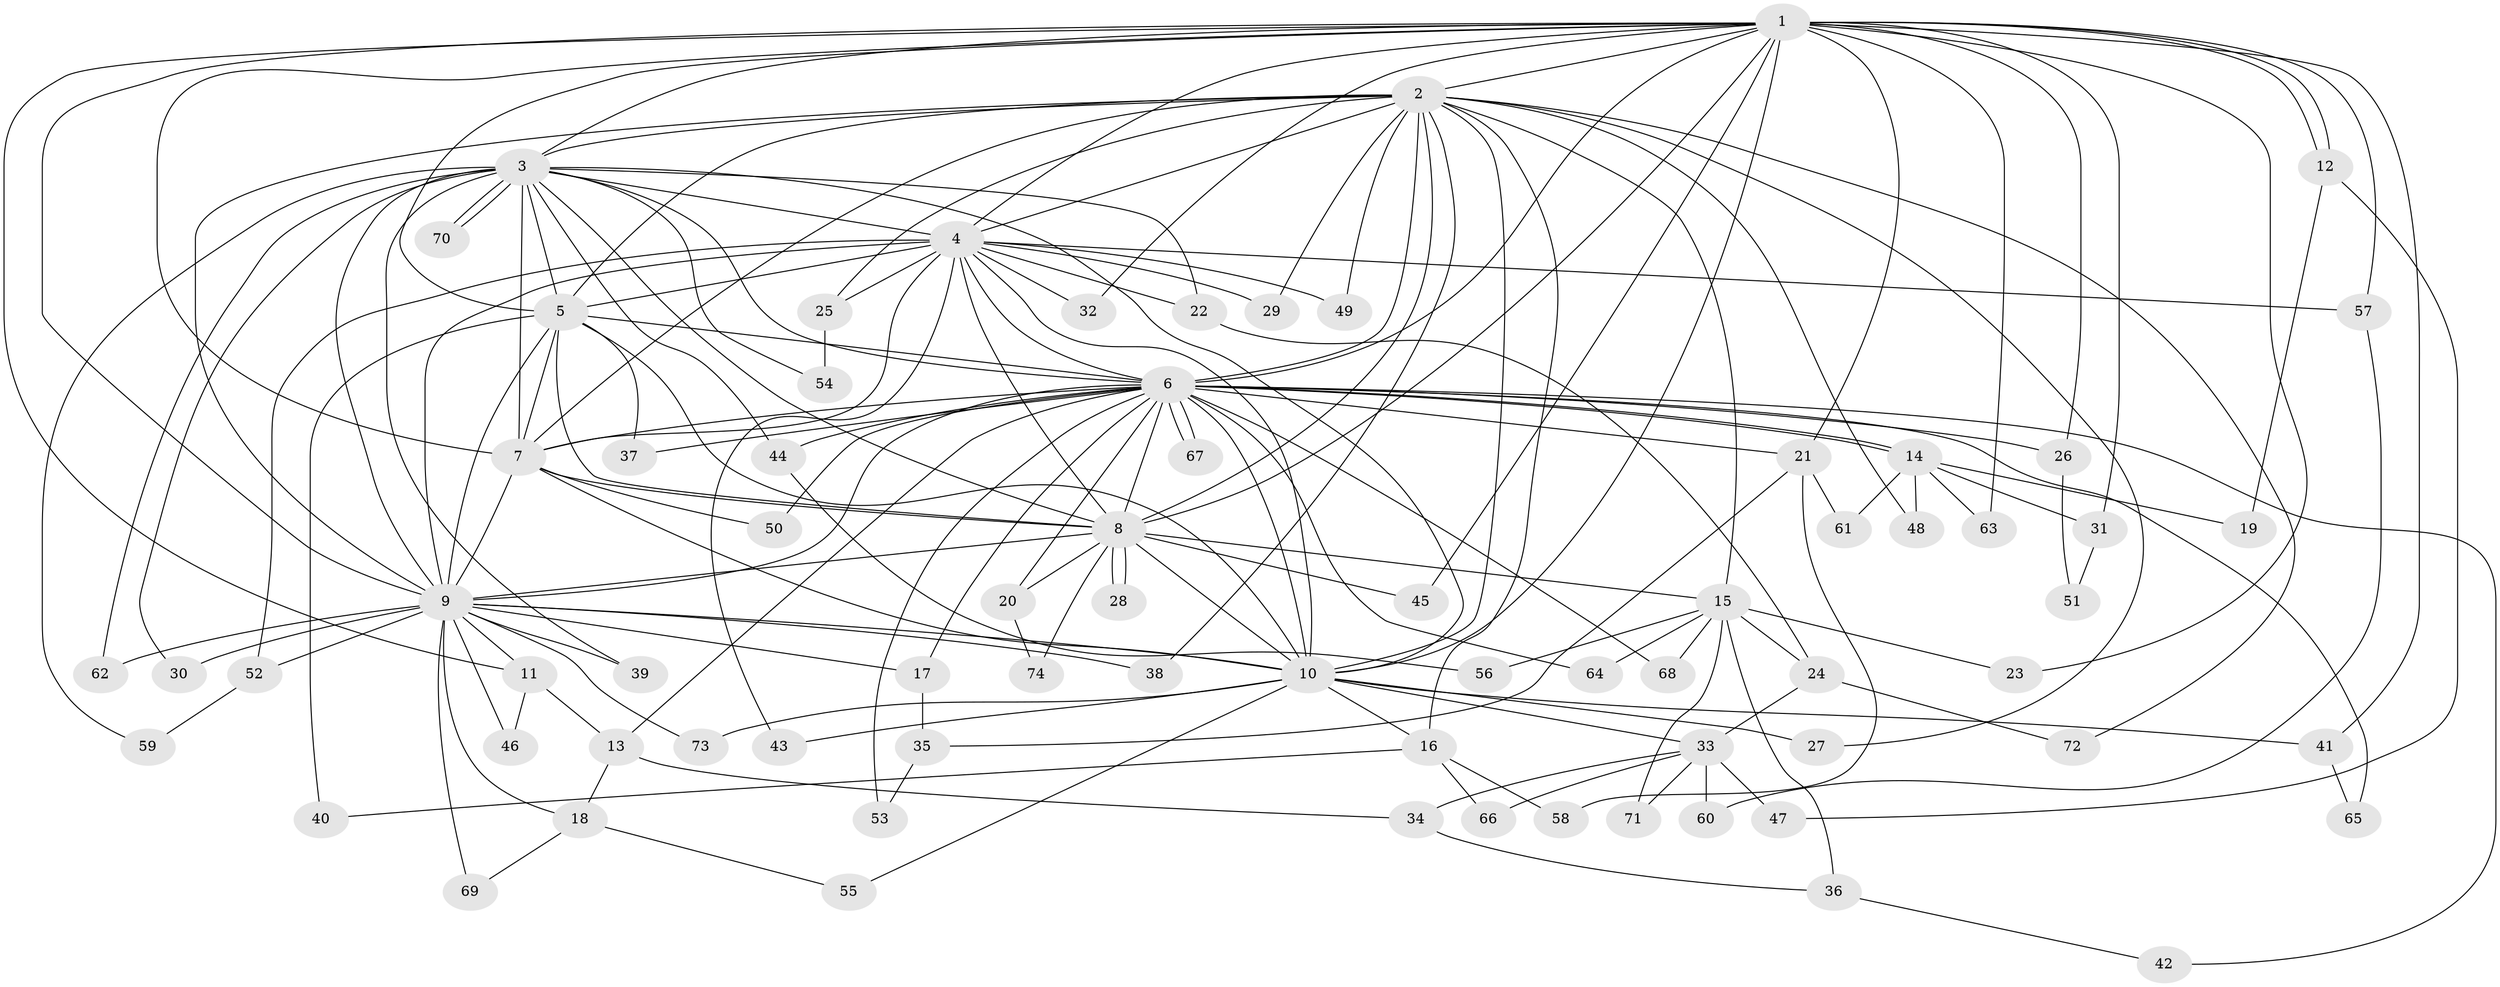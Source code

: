 // Generated by graph-tools (version 1.1) at 2025/35/03/09/25 02:35:05]
// undirected, 74 vertices, 173 edges
graph export_dot {
graph [start="1"]
  node [color=gray90,style=filled];
  1;
  2;
  3;
  4;
  5;
  6;
  7;
  8;
  9;
  10;
  11;
  12;
  13;
  14;
  15;
  16;
  17;
  18;
  19;
  20;
  21;
  22;
  23;
  24;
  25;
  26;
  27;
  28;
  29;
  30;
  31;
  32;
  33;
  34;
  35;
  36;
  37;
  38;
  39;
  40;
  41;
  42;
  43;
  44;
  45;
  46;
  47;
  48;
  49;
  50;
  51;
  52;
  53;
  54;
  55;
  56;
  57;
  58;
  59;
  60;
  61;
  62;
  63;
  64;
  65;
  66;
  67;
  68;
  69;
  70;
  71;
  72;
  73;
  74;
  1 -- 2;
  1 -- 3;
  1 -- 4;
  1 -- 5;
  1 -- 6;
  1 -- 7;
  1 -- 8;
  1 -- 9;
  1 -- 10;
  1 -- 11;
  1 -- 12;
  1 -- 12;
  1 -- 21;
  1 -- 23;
  1 -- 26;
  1 -- 31;
  1 -- 32;
  1 -- 41;
  1 -- 45;
  1 -- 57;
  1 -- 63;
  2 -- 3;
  2 -- 4;
  2 -- 5;
  2 -- 6;
  2 -- 7;
  2 -- 8;
  2 -- 9;
  2 -- 10;
  2 -- 15;
  2 -- 16;
  2 -- 25;
  2 -- 27;
  2 -- 29;
  2 -- 38;
  2 -- 48;
  2 -- 49;
  2 -- 72;
  3 -- 4;
  3 -- 5;
  3 -- 6;
  3 -- 7;
  3 -- 8;
  3 -- 9;
  3 -- 10;
  3 -- 22;
  3 -- 30;
  3 -- 39;
  3 -- 44;
  3 -- 54;
  3 -- 59;
  3 -- 62;
  3 -- 70;
  3 -- 70;
  4 -- 5;
  4 -- 6;
  4 -- 7;
  4 -- 8;
  4 -- 9;
  4 -- 10;
  4 -- 22;
  4 -- 25;
  4 -- 29;
  4 -- 32;
  4 -- 43;
  4 -- 49;
  4 -- 52;
  4 -- 57;
  5 -- 6;
  5 -- 7;
  5 -- 8;
  5 -- 9;
  5 -- 10;
  5 -- 37;
  5 -- 40;
  6 -- 7;
  6 -- 8;
  6 -- 9;
  6 -- 10;
  6 -- 13;
  6 -- 14;
  6 -- 14;
  6 -- 17;
  6 -- 20;
  6 -- 21;
  6 -- 26;
  6 -- 37;
  6 -- 42;
  6 -- 44;
  6 -- 50;
  6 -- 53;
  6 -- 64;
  6 -- 65;
  6 -- 67;
  6 -- 67;
  6 -- 68;
  7 -- 8;
  7 -- 9;
  7 -- 10;
  7 -- 50;
  8 -- 9;
  8 -- 10;
  8 -- 15;
  8 -- 20;
  8 -- 28;
  8 -- 28;
  8 -- 45;
  8 -- 74;
  9 -- 10;
  9 -- 11;
  9 -- 17;
  9 -- 18;
  9 -- 30;
  9 -- 38;
  9 -- 39;
  9 -- 46;
  9 -- 52;
  9 -- 62;
  9 -- 69;
  9 -- 73;
  10 -- 16;
  10 -- 27;
  10 -- 33;
  10 -- 41;
  10 -- 43;
  10 -- 55;
  10 -- 73;
  11 -- 13;
  11 -- 46;
  12 -- 19;
  12 -- 47;
  13 -- 18;
  13 -- 34;
  14 -- 19;
  14 -- 31;
  14 -- 48;
  14 -- 61;
  14 -- 63;
  15 -- 23;
  15 -- 24;
  15 -- 36;
  15 -- 56;
  15 -- 64;
  15 -- 68;
  15 -- 71;
  16 -- 40;
  16 -- 58;
  16 -- 66;
  17 -- 35;
  18 -- 55;
  18 -- 69;
  20 -- 74;
  21 -- 35;
  21 -- 58;
  21 -- 61;
  22 -- 24;
  24 -- 33;
  24 -- 72;
  25 -- 54;
  26 -- 51;
  31 -- 51;
  33 -- 34;
  33 -- 47;
  33 -- 60;
  33 -- 66;
  33 -- 71;
  34 -- 36;
  35 -- 53;
  36 -- 42;
  41 -- 65;
  44 -- 56;
  52 -- 59;
  57 -- 60;
}

